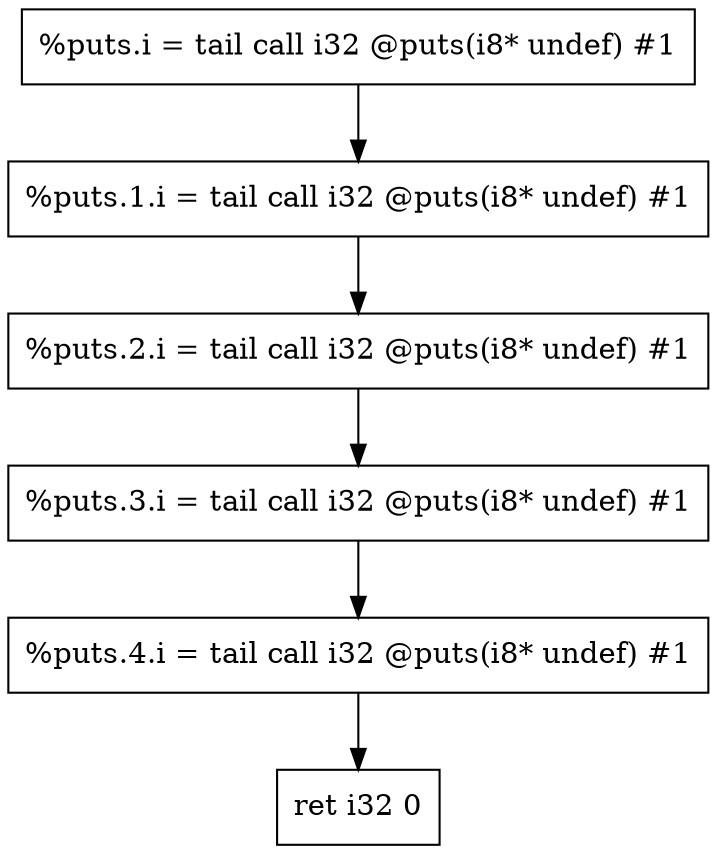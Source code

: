 digraph "CDFG for'main' function" {
	Node0x563c7c8ca310[shape=record, label="  %puts.i = tail call i32 @puts(i8* undef) #1"]
	Node0x563c7c8ca420[shape=record, label="  %puts.1.i = tail call i32 @puts(i8* undef) #1"]
	Node0x563c7c8ca540[shape=record, label="  %puts.2.i = tail call i32 @puts(i8* undef) #1"]
	Node0x563c7c8ca660[shape=record, label="  %puts.3.i = tail call i32 @puts(i8* undef) #1"]
	Node0x563c7c8ca780[shape=record, label="  %puts.4.i = tail call i32 @puts(i8* undef) #1"]
	Node0x563c7c8ca278[shape=record, label="  ret i32 0"]
	Node0x563c7c8ca310 -> Node0x563c7c8ca420
	Node0x563c7c8ca420 -> Node0x563c7c8ca540
	Node0x563c7c8ca540 -> Node0x563c7c8ca660
	Node0x563c7c8ca660 -> Node0x563c7c8ca780
	Node0x563c7c8ca780 -> Node0x563c7c8ca278
edge [color=red]
}
